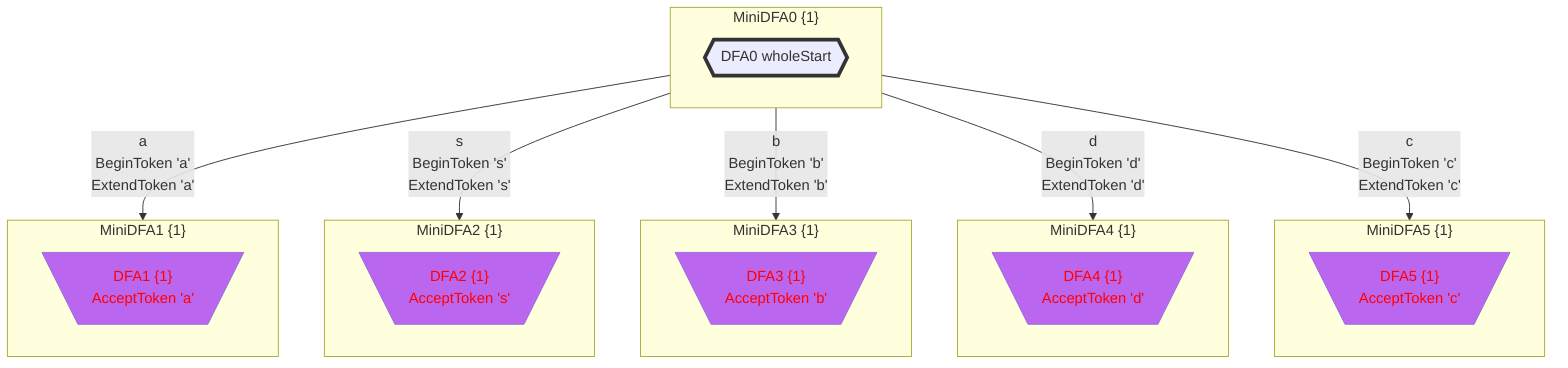 flowchart
classDef c0001 color:#FF0000;
classDef c0010 stroke-dasharray: 10 10;
classDef c0011 stroke-dasharray: 10 10,color:#FF0000;
classDef c0100 fill:#BB66EE;
classDef c0101 fill:#BB66EE,color:#FF0000;
classDef c0110 fill:#BB66EE,stroke-dasharray: 10 10;
classDef c0111 fill:#BB66EE,stroke-dasharray: 10 10,color:#FF0000;
classDef c1000 stroke:#333,stroke-width:4px;
classDef c1001 stroke:#333,stroke-width:4px,color:#FF0000;
classDef c1010 stroke:#333,stroke-width:4px,stroke-dasharray: 10 10;
classDef c1011 stroke:#333,stroke-width:4px,stroke-dasharray: 10 10,color:#FF0000;
classDef c1100 stroke:#333,stroke-width:4px,fill:#BB66EE;
classDef c1101 stroke:#333,stroke-width:4px,fill:#BB66EE,color:#FF0000;
classDef c1110 stroke:#333,stroke-width:4px,fill:#BB66EE,stroke-dasharray: 10 10;
classDef c1111 stroke:#333,stroke-width:4px,fill:#BB66EE,stroke-dasharray: 10 10,color:#FF0000;
subgraph MiniDFA0_1624780686["MiniDFA0 {1}"]
DFA0_1923463421_0{{"DFA0 wholeStart"}}
class DFA0_1923463421_0 c1000;
end
class MiniDFA0_1624780686 c1000;
subgraph MiniDFA1_-194746031["MiniDFA1 {1}"]
DFA1_-694928352_1[\"DFA1 {1}
AcceptToken 'a'"/]
class DFA1_-694928352_1 c0101;
end
class MiniDFA1_-194746031 c0101;
subgraph MiniDFA2_1371428703["MiniDFA2 {1}"]
DFA2_1430363654_2[\"DFA2 {1}
AcceptToken 's'"/]
class DFA2_1430363654_2 c0101;
end
class MiniDFA2_1371428703 c0101;
subgraph MiniDFA3_-2016048439["MiniDFA3 {1}"]
DFA3_-1559980011_3[\"DFA3 {1}
AcceptToken 'b'"/]
class DFA3_-1559980011_3 c0101;
end
class MiniDFA3_-2016048439 c0101;
subgraph MiniDFA4_-7959560["MiniDFA4 {1}"]
DFA4_1206467762_4[\"DFA4 {1}
AcceptToken 'd'"/]
class DFA4_1206467762_4 c0101;
end
class MiniDFA4_-7959560 c0101;
subgraph MiniDFA5_1506712241["MiniDFA5 {1}"]
DFA5_-1793880414_5[\"DFA5 {1}
AcceptToken 'c'"/]
class DFA5_-1793880414_5 c0101;
end
class MiniDFA5_1506712241 c0101;
MiniDFA0_1624780686 -->|"a
BeginToken 'a'
ExtendToken 'a'"|MiniDFA1_-194746031
MiniDFA0_1624780686 -->|"s
BeginToken 's'
ExtendToken 's'"|MiniDFA2_1371428703
MiniDFA0_1624780686 -->|"b
BeginToken 'b'
ExtendToken 'b'"|MiniDFA3_-2016048439
MiniDFA0_1624780686 -->|"d
BeginToken 'd'
ExtendToken 'd'"|MiniDFA4_-7959560
MiniDFA0_1624780686 -->|"c
BeginToken 'c'
ExtendToken 'c'"|MiniDFA5_1506712241